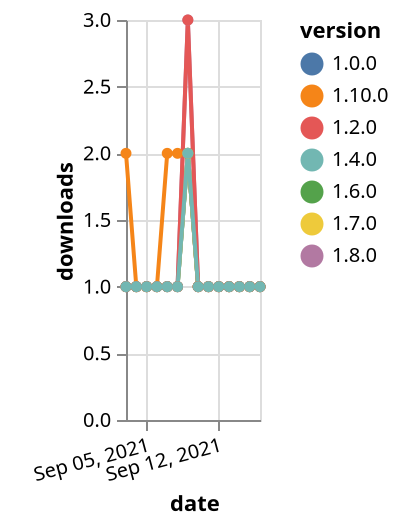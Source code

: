 {"$schema": "https://vega.github.io/schema/vega-lite/v5.json", "description": "A simple bar chart with embedded data.", "data": {"values": [{"date": "2021-09-03", "total": 138, "delta": 1, "version": "1.6.0"}, {"date": "2021-09-04", "total": 139, "delta": 1, "version": "1.6.0"}, {"date": "2021-09-05", "total": 140, "delta": 1, "version": "1.6.0"}, {"date": "2021-09-06", "total": 141, "delta": 1, "version": "1.6.0"}, {"date": "2021-09-07", "total": 142, "delta": 1, "version": "1.6.0"}, {"date": "2021-09-08", "total": 143, "delta": 1, "version": "1.6.0"}, {"date": "2021-09-09", "total": 145, "delta": 2, "version": "1.6.0"}, {"date": "2021-09-10", "total": 146, "delta": 1, "version": "1.6.0"}, {"date": "2021-09-11", "total": 147, "delta": 1, "version": "1.6.0"}, {"date": "2021-09-12", "total": 148, "delta": 1, "version": "1.6.0"}, {"date": "2021-09-13", "total": 149, "delta": 1, "version": "1.6.0"}, {"date": "2021-09-14", "total": 150, "delta": 1, "version": "1.6.0"}, {"date": "2021-09-15", "total": 151, "delta": 1, "version": "1.6.0"}, {"date": "2021-09-16", "total": 152, "delta": 1, "version": "1.6.0"}, {"date": "2021-09-03", "total": 164, "delta": 1, "version": "1.8.0"}, {"date": "2021-09-04", "total": 165, "delta": 1, "version": "1.8.0"}, {"date": "2021-09-05", "total": 166, "delta": 1, "version": "1.8.0"}, {"date": "2021-09-06", "total": 167, "delta": 1, "version": "1.8.0"}, {"date": "2021-09-07", "total": 168, "delta": 1, "version": "1.8.0"}, {"date": "2021-09-08", "total": 169, "delta": 1, "version": "1.8.0"}, {"date": "2021-09-09", "total": 172, "delta": 3, "version": "1.8.0"}, {"date": "2021-09-10", "total": 173, "delta": 1, "version": "1.8.0"}, {"date": "2021-09-11", "total": 174, "delta": 1, "version": "1.8.0"}, {"date": "2021-09-12", "total": 175, "delta": 1, "version": "1.8.0"}, {"date": "2021-09-13", "total": 176, "delta": 1, "version": "1.8.0"}, {"date": "2021-09-14", "total": 177, "delta": 1, "version": "1.8.0"}, {"date": "2021-09-15", "total": 178, "delta": 1, "version": "1.8.0"}, {"date": "2021-09-16", "total": 179, "delta": 1, "version": "1.8.0"}, {"date": "2021-09-03", "total": 116, "delta": 2, "version": "1.10.0"}, {"date": "2021-09-04", "total": 117, "delta": 1, "version": "1.10.0"}, {"date": "2021-09-05", "total": 118, "delta": 1, "version": "1.10.0"}, {"date": "2021-09-06", "total": 119, "delta": 1, "version": "1.10.0"}, {"date": "2021-09-07", "total": 121, "delta": 2, "version": "1.10.0"}, {"date": "2021-09-08", "total": 123, "delta": 2, "version": "1.10.0"}, {"date": "2021-09-09", "total": 125, "delta": 2, "version": "1.10.0"}, {"date": "2021-09-10", "total": 126, "delta": 1, "version": "1.10.0"}, {"date": "2021-09-11", "total": 127, "delta": 1, "version": "1.10.0"}, {"date": "2021-09-12", "total": 128, "delta": 1, "version": "1.10.0"}, {"date": "2021-09-13", "total": 129, "delta": 1, "version": "1.10.0"}, {"date": "2021-09-14", "total": 130, "delta": 1, "version": "1.10.0"}, {"date": "2021-09-15", "total": 131, "delta": 1, "version": "1.10.0"}, {"date": "2021-09-16", "total": 132, "delta": 1, "version": "1.10.0"}, {"date": "2021-09-03", "total": 234, "delta": 1, "version": "1.0.0"}, {"date": "2021-09-04", "total": 235, "delta": 1, "version": "1.0.0"}, {"date": "2021-09-05", "total": 236, "delta": 1, "version": "1.0.0"}, {"date": "2021-09-06", "total": 237, "delta": 1, "version": "1.0.0"}, {"date": "2021-09-07", "total": 238, "delta": 1, "version": "1.0.0"}, {"date": "2021-09-08", "total": 239, "delta": 1, "version": "1.0.0"}, {"date": "2021-09-09", "total": 241, "delta": 2, "version": "1.0.0"}, {"date": "2021-09-10", "total": 242, "delta": 1, "version": "1.0.0"}, {"date": "2021-09-11", "total": 243, "delta": 1, "version": "1.0.0"}, {"date": "2021-09-12", "total": 244, "delta": 1, "version": "1.0.0"}, {"date": "2021-09-13", "total": 245, "delta": 1, "version": "1.0.0"}, {"date": "2021-09-14", "total": 246, "delta": 1, "version": "1.0.0"}, {"date": "2021-09-15", "total": 247, "delta": 1, "version": "1.0.0"}, {"date": "2021-09-16", "total": 248, "delta": 1, "version": "1.0.0"}, {"date": "2021-09-03", "total": 136, "delta": 1, "version": "1.7.0"}, {"date": "2021-09-04", "total": 137, "delta": 1, "version": "1.7.0"}, {"date": "2021-09-05", "total": 138, "delta": 1, "version": "1.7.0"}, {"date": "2021-09-06", "total": 139, "delta": 1, "version": "1.7.0"}, {"date": "2021-09-07", "total": 140, "delta": 1, "version": "1.7.0"}, {"date": "2021-09-08", "total": 141, "delta": 1, "version": "1.7.0"}, {"date": "2021-09-09", "total": 143, "delta": 2, "version": "1.7.0"}, {"date": "2021-09-10", "total": 144, "delta": 1, "version": "1.7.0"}, {"date": "2021-09-11", "total": 145, "delta": 1, "version": "1.7.0"}, {"date": "2021-09-12", "total": 146, "delta": 1, "version": "1.7.0"}, {"date": "2021-09-13", "total": 147, "delta": 1, "version": "1.7.0"}, {"date": "2021-09-14", "total": 148, "delta": 1, "version": "1.7.0"}, {"date": "2021-09-15", "total": 149, "delta": 1, "version": "1.7.0"}, {"date": "2021-09-16", "total": 150, "delta": 1, "version": "1.7.0"}, {"date": "2021-09-03", "total": 303, "delta": 1, "version": "1.2.0"}, {"date": "2021-09-04", "total": 304, "delta": 1, "version": "1.2.0"}, {"date": "2021-09-05", "total": 305, "delta": 1, "version": "1.2.0"}, {"date": "2021-09-06", "total": 306, "delta": 1, "version": "1.2.0"}, {"date": "2021-09-07", "total": 307, "delta": 1, "version": "1.2.0"}, {"date": "2021-09-08", "total": 308, "delta": 1, "version": "1.2.0"}, {"date": "2021-09-09", "total": 311, "delta": 3, "version": "1.2.0"}, {"date": "2021-09-10", "total": 312, "delta": 1, "version": "1.2.0"}, {"date": "2021-09-11", "total": 313, "delta": 1, "version": "1.2.0"}, {"date": "2021-09-12", "total": 314, "delta": 1, "version": "1.2.0"}, {"date": "2021-09-13", "total": 315, "delta": 1, "version": "1.2.0"}, {"date": "2021-09-14", "total": 316, "delta": 1, "version": "1.2.0"}, {"date": "2021-09-15", "total": 317, "delta": 1, "version": "1.2.0"}, {"date": "2021-09-16", "total": 318, "delta": 1, "version": "1.2.0"}, {"date": "2021-09-03", "total": 180, "delta": 1, "version": "1.4.0"}, {"date": "2021-09-04", "total": 181, "delta": 1, "version": "1.4.0"}, {"date": "2021-09-05", "total": 182, "delta": 1, "version": "1.4.0"}, {"date": "2021-09-06", "total": 183, "delta": 1, "version": "1.4.0"}, {"date": "2021-09-07", "total": 184, "delta": 1, "version": "1.4.0"}, {"date": "2021-09-08", "total": 185, "delta": 1, "version": "1.4.0"}, {"date": "2021-09-09", "total": 187, "delta": 2, "version": "1.4.0"}, {"date": "2021-09-10", "total": 188, "delta": 1, "version": "1.4.0"}, {"date": "2021-09-11", "total": 189, "delta": 1, "version": "1.4.0"}, {"date": "2021-09-12", "total": 190, "delta": 1, "version": "1.4.0"}, {"date": "2021-09-13", "total": 191, "delta": 1, "version": "1.4.0"}, {"date": "2021-09-14", "total": 192, "delta": 1, "version": "1.4.0"}, {"date": "2021-09-15", "total": 193, "delta": 1, "version": "1.4.0"}, {"date": "2021-09-16", "total": 194, "delta": 1, "version": "1.4.0"}]}, "width": "container", "mark": {"type": "line", "point": {"filled": true}}, "encoding": {"x": {"field": "date", "type": "temporal", "timeUnit": "yearmonthdate", "title": "date", "axis": {"labelAngle": -15}}, "y": {"field": "delta", "type": "quantitative", "title": "downloads"}, "color": {"field": "version", "type": "nominal"}, "tooltip": {"field": "delta"}}}